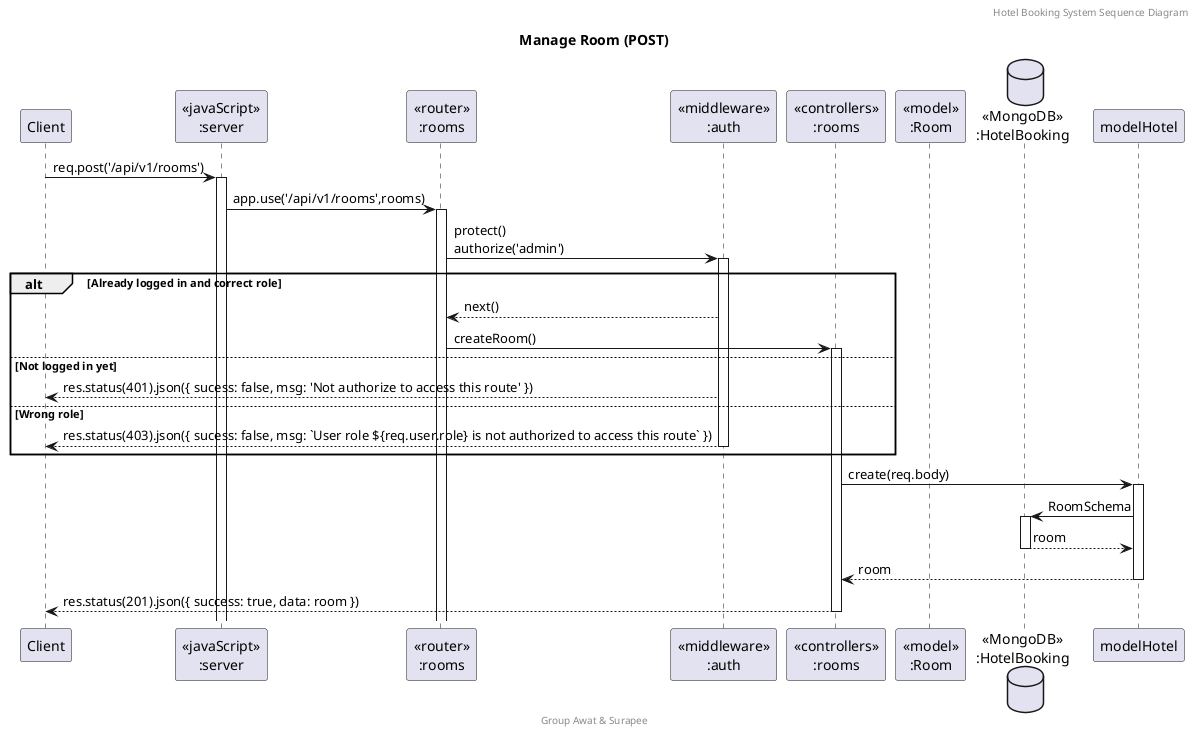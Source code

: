 @startuml Manage Room (POST)

header Hotel Booking System Sequence Diagram
footer Group Awat & Surapee
title "Manage Room (POST)"

participant "Client" as client
participant "<<javaScript>>\n:server" as server
participant "<<router>>\n:rooms" as routerRoom
participant "<<middleware>>\n:auth" as middleware
participant "<<controllers>>\n:rooms" as controllersRooms
participant "<<model>>\n:Room" as modelRoom
database "<<MongoDB>>\n:HotelBooking" as HotelBookingDatabase


client->server ++:req.post('/api/v1/rooms')
server->routerRoom ++:app.use('/api/v1/rooms',rooms)
routerRoom -> middleware ++:protect()\nauthorize('admin')
alt Already logged in and correct role
    middleware --> routerRoom : next()
    routerRoom -> controllersRooms ++: createRoom()
else Not logged in yet
    middleware --> client : res.status(401).json({ sucess: false, msg: 'Not authorize to access this route' })
else Wrong role
    middleware --> client --: res.status(403).json({ sucess: false, msg: `User role ${req.user.role} is not authorized to access this route` })
end
controllersRooms-> modelHotel ++:create(req.body)
modelHotel -> HotelBookingDatabase ++: RoomSchema
HotelBookingDatabase --> modelHotel --: room
controllersRooms <-- modelHotel --:room
controllersRooms --> client --: res.status(201).json({ success: true, data: room })

@enduml
